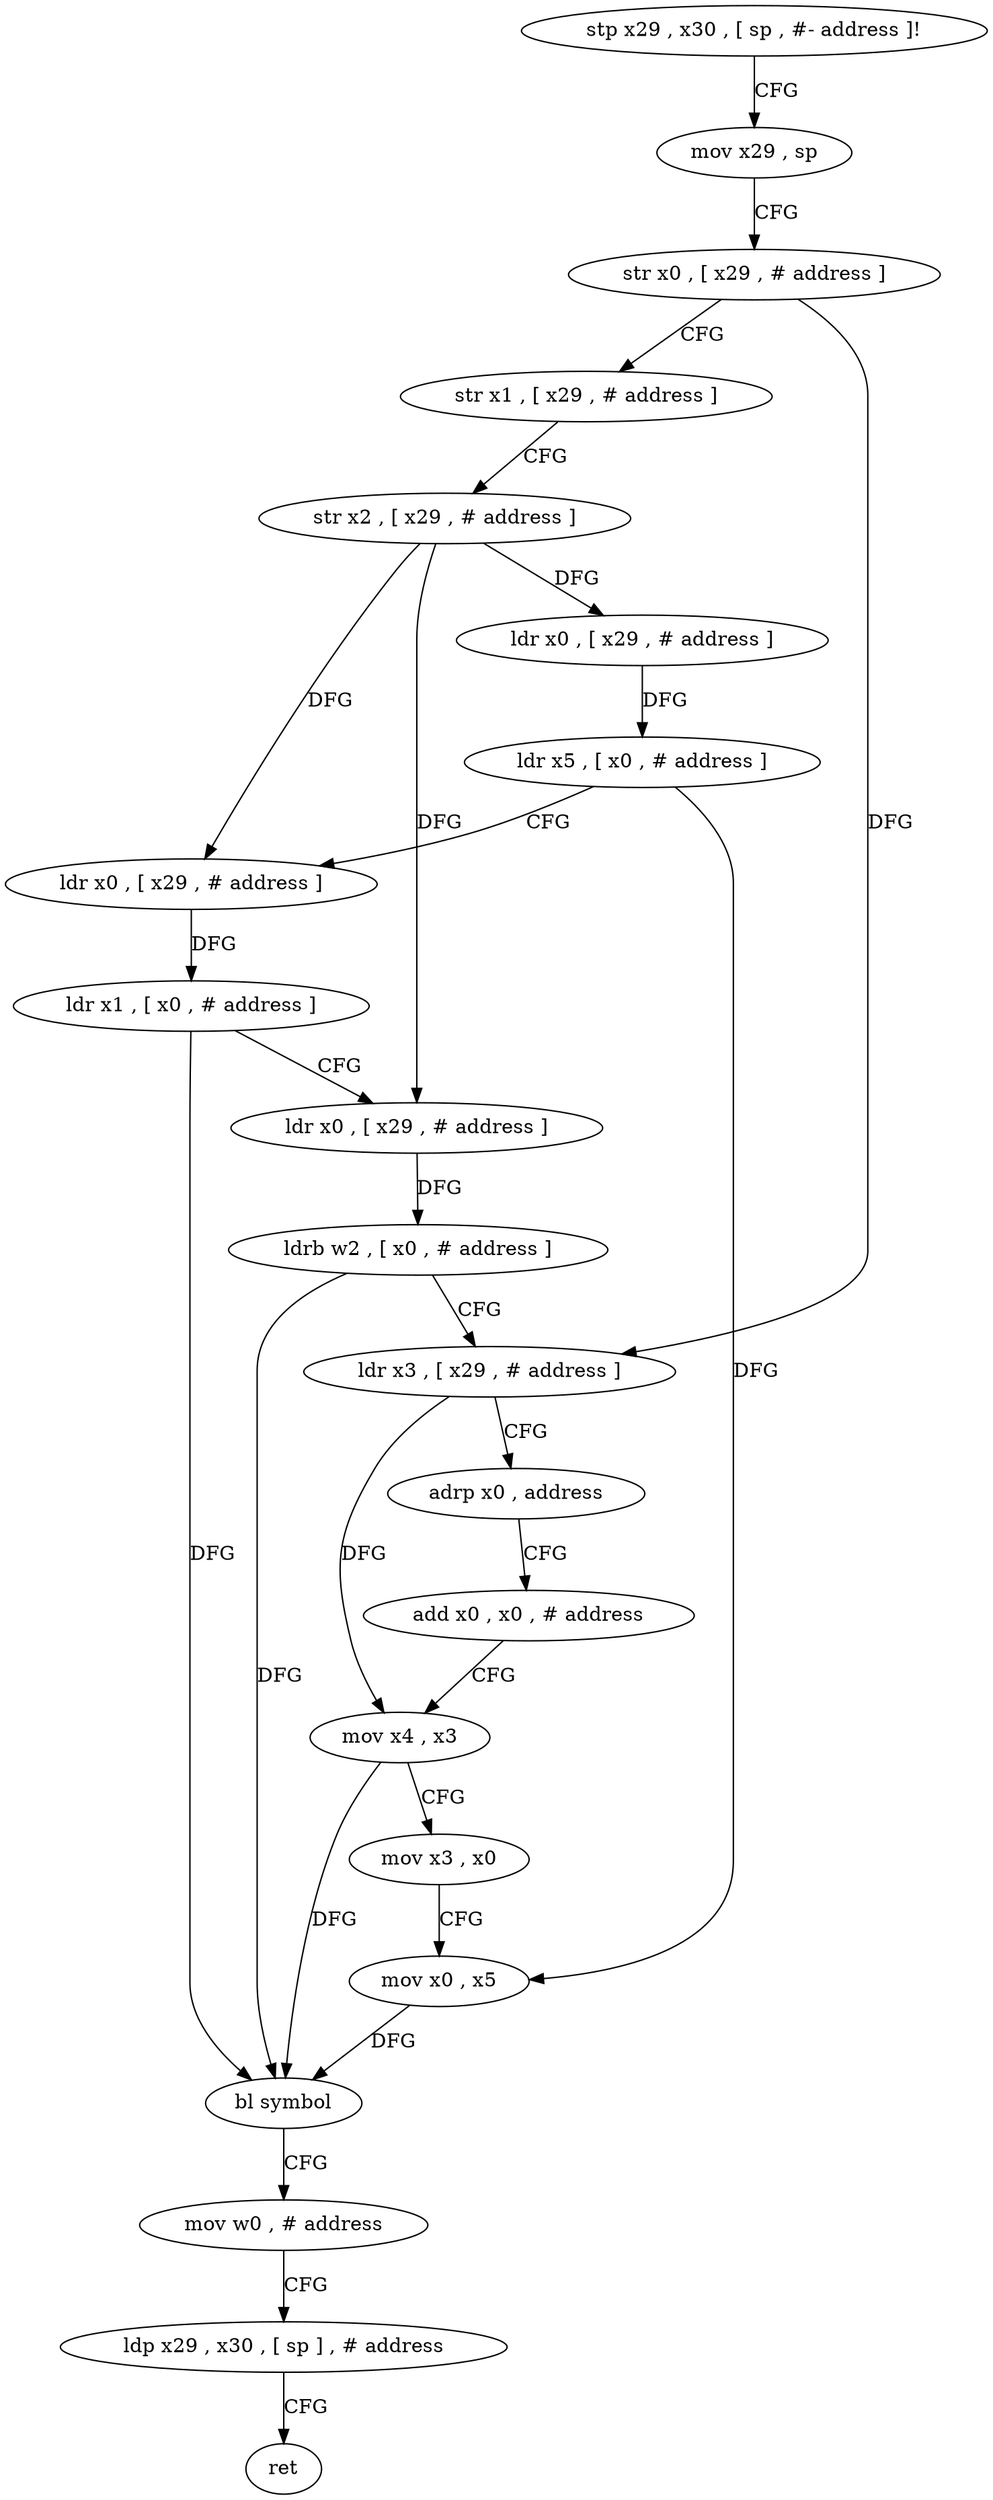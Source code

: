 digraph "func" {
"4217456" [label = "stp x29 , x30 , [ sp , #- address ]!" ]
"4217460" [label = "mov x29 , sp" ]
"4217464" [label = "str x0 , [ x29 , # address ]" ]
"4217468" [label = "str x1 , [ x29 , # address ]" ]
"4217472" [label = "str x2 , [ x29 , # address ]" ]
"4217476" [label = "ldr x0 , [ x29 , # address ]" ]
"4217480" [label = "ldr x5 , [ x0 , # address ]" ]
"4217484" [label = "ldr x0 , [ x29 , # address ]" ]
"4217488" [label = "ldr x1 , [ x0 , # address ]" ]
"4217492" [label = "ldr x0 , [ x29 , # address ]" ]
"4217496" [label = "ldrb w2 , [ x0 , # address ]" ]
"4217500" [label = "ldr x3 , [ x29 , # address ]" ]
"4217504" [label = "adrp x0 , address" ]
"4217508" [label = "add x0 , x0 , # address" ]
"4217512" [label = "mov x4 , x3" ]
"4217516" [label = "mov x3 , x0" ]
"4217520" [label = "mov x0 , x5" ]
"4217524" [label = "bl symbol" ]
"4217528" [label = "mov w0 , # address" ]
"4217532" [label = "ldp x29 , x30 , [ sp ] , # address" ]
"4217536" [label = "ret" ]
"4217456" -> "4217460" [ label = "CFG" ]
"4217460" -> "4217464" [ label = "CFG" ]
"4217464" -> "4217468" [ label = "CFG" ]
"4217464" -> "4217500" [ label = "DFG" ]
"4217468" -> "4217472" [ label = "CFG" ]
"4217472" -> "4217476" [ label = "DFG" ]
"4217472" -> "4217484" [ label = "DFG" ]
"4217472" -> "4217492" [ label = "DFG" ]
"4217476" -> "4217480" [ label = "DFG" ]
"4217480" -> "4217484" [ label = "CFG" ]
"4217480" -> "4217520" [ label = "DFG" ]
"4217484" -> "4217488" [ label = "DFG" ]
"4217488" -> "4217492" [ label = "CFG" ]
"4217488" -> "4217524" [ label = "DFG" ]
"4217492" -> "4217496" [ label = "DFG" ]
"4217496" -> "4217500" [ label = "CFG" ]
"4217496" -> "4217524" [ label = "DFG" ]
"4217500" -> "4217504" [ label = "CFG" ]
"4217500" -> "4217512" [ label = "DFG" ]
"4217504" -> "4217508" [ label = "CFG" ]
"4217508" -> "4217512" [ label = "CFG" ]
"4217512" -> "4217516" [ label = "CFG" ]
"4217512" -> "4217524" [ label = "DFG" ]
"4217516" -> "4217520" [ label = "CFG" ]
"4217520" -> "4217524" [ label = "DFG" ]
"4217524" -> "4217528" [ label = "CFG" ]
"4217528" -> "4217532" [ label = "CFG" ]
"4217532" -> "4217536" [ label = "CFG" ]
}
